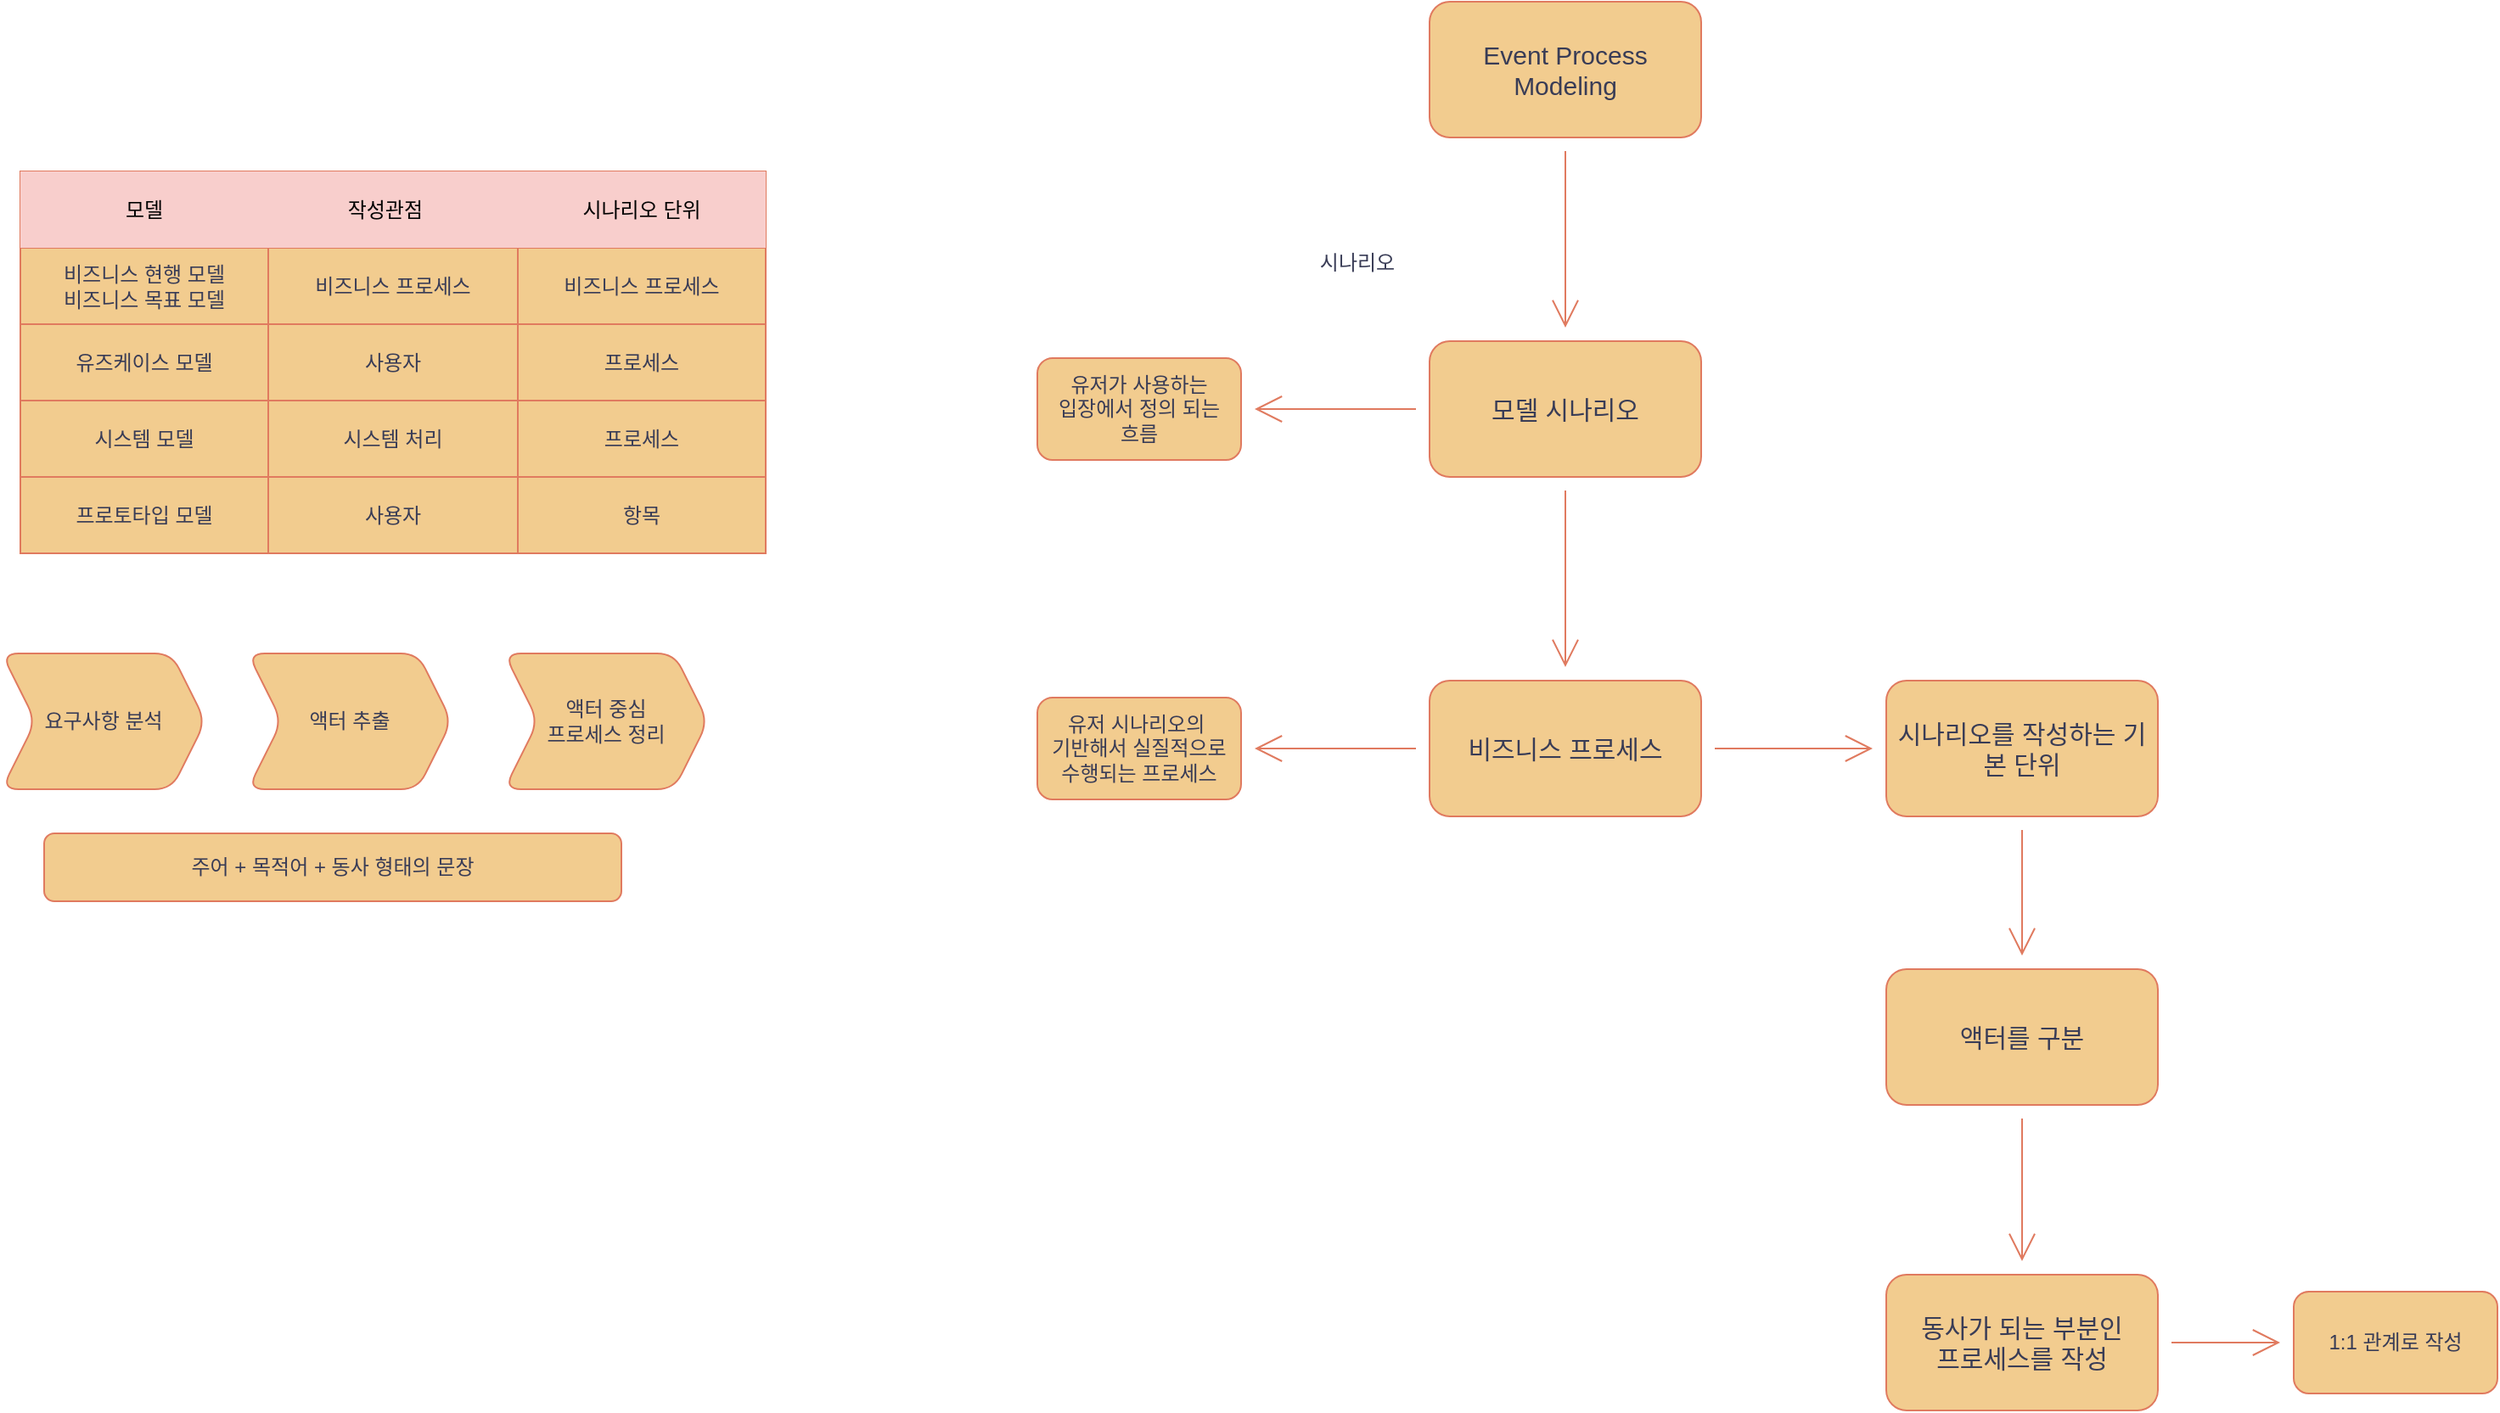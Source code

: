 <mxfile version="22.1.9" type="github">
  <diagram name="페이지-1" id="dvB39oBr4QtcS7D_-clN">
    <mxGraphModel dx="2809" dy="1081" grid="1" gridSize="10" guides="1" tooltips="1" connect="1" arrows="1" fold="1" page="0" pageScale="1" pageWidth="827" pageHeight="1169" math="0" shadow="0">
      <root>
        <mxCell id="0" />
        <mxCell id="1" parent="0" />
        <mxCell id="vL9_h5r1cBpTkOoQFscT-5" value="" style="edgeStyle=none;curved=1;rounded=0;orthogonalLoop=1;jettySize=auto;html=1;strokeColor=#E07A5F;fontFamily=Helvetica;fontSize=12;fontColor=default;endArrow=open;startSize=14;endSize=14;sourcePerimeterSpacing=8;targetPerimeterSpacing=8;labelBackgroundColor=none;" edge="1" parent="1" source="vL9_h5r1cBpTkOoQFscT-1" target="vL9_h5r1cBpTkOoQFscT-4">
          <mxGeometry relative="1" as="geometry" />
        </mxCell>
        <mxCell id="vL9_h5r1cBpTkOoQFscT-1" value="&lt;span style=&quot;font-size: 15px;&quot;&gt;Event Process&lt;br&gt;Modeling&lt;br&gt;&lt;/span&gt;" style="rounded=1;whiteSpace=wrap;html=1;labelBackgroundColor=none;fillColor=#F2CC8F;strokeColor=#E07A5F;fontColor=#393C56;" vertex="1" parent="1">
          <mxGeometry x="131" y="140" width="160" height="80" as="geometry" />
        </mxCell>
        <mxCell id="vL9_h5r1cBpTkOoQFscT-7" value="" style="edgeStyle=none;curved=1;rounded=0;orthogonalLoop=1;jettySize=auto;html=1;strokeColor=#E07A5F;fontFamily=Helvetica;fontSize=12;fontColor=default;endArrow=open;startSize=14;endSize=14;sourcePerimeterSpacing=8;targetPerimeterSpacing=8;labelBackgroundColor=none;" edge="1" parent="1" source="vL9_h5r1cBpTkOoQFscT-4" target="vL9_h5r1cBpTkOoQFscT-6">
          <mxGeometry relative="1" as="geometry" />
        </mxCell>
        <mxCell id="vL9_h5r1cBpTkOoQFscT-57" value="" style="edgeStyle=none;curved=1;rounded=0;orthogonalLoop=1;jettySize=auto;html=1;strokeColor=#E07A5F;fontFamily=Helvetica;fontSize=12;fontColor=#393C56;endArrow=open;startSize=14;endSize=14;sourcePerimeterSpacing=8;targetPerimeterSpacing=8;fillColor=#F2CC8F;" edge="1" parent="1" source="vL9_h5r1cBpTkOoQFscT-4" target="vL9_h5r1cBpTkOoQFscT-56">
          <mxGeometry relative="1" as="geometry" />
        </mxCell>
        <mxCell id="vL9_h5r1cBpTkOoQFscT-4" value="&lt;span style=&quot;font-size: 15px;&quot;&gt;모델 시나리오&lt;br&gt;&lt;/span&gt;" style="rounded=1;whiteSpace=wrap;html=1;labelBackgroundColor=none;fillColor=#F2CC8F;strokeColor=#E07A5F;fontColor=#393C56;" vertex="1" parent="1">
          <mxGeometry x="131" y="340" width="160" height="80" as="geometry" />
        </mxCell>
        <mxCell id="vL9_h5r1cBpTkOoQFscT-38" value="" style="edgeStyle=none;curved=1;rounded=0;orthogonalLoop=1;jettySize=auto;html=1;strokeColor=#E07A5F;fontFamily=Helvetica;fontSize=12;fontColor=#393C56;endArrow=open;startSize=14;endSize=14;sourcePerimeterSpacing=8;targetPerimeterSpacing=8;fillColor=#F2CC8F;" edge="1" parent="1" source="vL9_h5r1cBpTkOoQFscT-6" target="vL9_h5r1cBpTkOoQFscT-37">
          <mxGeometry relative="1" as="geometry" />
        </mxCell>
        <mxCell id="vL9_h5r1cBpTkOoQFscT-54" value="" style="edgeStyle=none;curved=1;rounded=0;orthogonalLoop=1;jettySize=auto;html=1;strokeColor=#E07A5F;fontFamily=Helvetica;fontSize=12;fontColor=#393C56;endArrow=open;startSize=14;endSize=14;sourcePerimeterSpacing=8;targetPerimeterSpacing=8;fillColor=#F2CC8F;" edge="1" parent="1" source="vL9_h5r1cBpTkOoQFscT-6" target="vL9_h5r1cBpTkOoQFscT-53">
          <mxGeometry relative="1" as="geometry" />
        </mxCell>
        <mxCell id="vL9_h5r1cBpTkOoQFscT-6" value="&lt;font style=&quot;font-size: 15px;&quot;&gt;비즈니스 프로세스&lt;/font&gt;" style="rounded=1;whiteSpace=wrap;html=1;labelBackgroundColor=none;fillColor=#F2CC8F;strokeColor=#E07A5F;fontColor=#393C56;" vertex="1" parent="1">
          <mxGeometry x="131" y="540" width="160" height="80" as="geometry" />
        </mxCell>
        <mxCell id="vL9_h5r1cBpTkOoQFscT-14" value="시나리오" style="text;html=1;align=center;verticalAlign=middle;resizable=0;points=[];autosize=1;strokeColor=none;fillColor=none;fontSize=12;fontFamily=Helvetica;fontColor=#393C56;" vertex="1" parent="1">
          <mxGeometry x="55" y="281" width="66" height="26" as="geometry" />
        </mxCell>
        <mxCell id="vL9_h5r1cBpTkOoQFscT-15" value="" style="shape=table;startSize=0;container=1;collapsible=0;childLayout=tableLayout;rounded=1;labelBackgroundColor=none;strokeColor=#E07A5F;align=center;verticalAlign=middle;fontFamily=Helvetica;fontSize=12;fontColor=#393C56;fillColor=#F2CC8F;html=1;" vertex="1" parent="1">
          <mxGeometry x="-699" y="240" width="439" height="225" as="geometry" />
        </mxCell>
        <mxCell id="vL9_h5r1cBpTkOoQFscT-16" value="" style="shape=tableRow;horizontal=0;startSize=0;swimlaneHead=0;swimlaneBody=0;strokeColor=inherit;top=0;left=0;bottom=0;right=0;collapsible=0;dropTarget=0;fillColor=none;points=[[0,0.5],[1,0.5]];portConstraint=eastwest;rounded=1;labelBackgroundColor=none;align=center;verticalAlign=middle;fontFamily=Helvetica;fontSize=12;fontColor=#393C56;html=1;" vertex="1" parent="vL9_h5r1cBpTkOoQFscT-15">
          <mxGeometry width="439" height="45" as="geometry" />
        </mxCell>
        <mxCell id="vL9_h5r1cBpTkOoQFscT-17" value="모델" style="shape=partialRectangle;html=1;whiteSpace=wrap;connectable=0;strokeColor=#b85450;overflow=hidden;fillColor=#f8cecc;top=0;left=0;bottom=0;right=0;pointerEvents=1;rounded=1;labelBackgroundColor=none;align=center;verticalAlign=middle;fontFamily=Helvetica;fontSize=12;" vertex="1" parent="vL9_h5r1cBpTkOoQFscT-16">
          <mxGeometry width="146" height="45" as="geometry">
            <mxRectangle width="146" height="45" as="alternateBounds" />
          </mxGeometry>
        </mxCell>
        <mxCell id="vL9_h5r1cBpTkOoQFscT-18" value="작성관점&lt;span style=&quot;white-space: pre;&quot;&gt;&#x9;&lt;/span&gt;" style="shape=partialRectangle;html=1;whiteSpace=wrap;connectable=0;strokeColor=#b85450;overflow=hidden;fillColor=#f8cecc;top=0;left=0;bottom=0;right=0;pointerEvents=1;rounded=1;labelBackgroundColor=none;align=center;verticalAlign=middle;fontFamily=Helvetica;fontSize=12;" vertex="1" parent="vL9_h5r1cBpTkOoQFscT-16">
          <mxGeometry x="146" width="147" height="45" as="geometry">
            <mxRectangle width="147" height="45" as="alternateBounds" />
          </mxGeometry>
        </mxCell>
        <mxCell id="vL9_h5r1cBpTkOoQFscT-19" value="시나리오 단위" style="shape=partialRectangle;html=1;whiteSpace=wrap;connectable=0;strokeColor=#b85450;overflow=hidden;fillColor=#f8cecc;top=0;left=0;bottom=0;right=0;pointerEvents=1;rounded=1;labelBackgroundColor=none;align=center;verticalAlign=middle;fontFamily=Helvetica;fontSize=12;" vertex="1" parent="vL9_h5r1cBpTkOoQFscT-16">
          <mxGeometry x="293" width="146" height="45" as="geometry">
            <mxRectangle width="146" height="45" as="alternateBounds" />
          </mxGeometry>
        </mxCell>
        <mxCell id="vL9_h5r1cBpTkOoQFscT-20" value="" style="shape=tableRow;horizontal=0;startSize=0;swimlaneHead=0;swimlaneBody=0;strokeColor=inherit;top=0;left=0;bottom=0;right=0;collapsible=0;dropTarget=0;fillColor=none;points=[[0,0.5],[1,0.5]];portConstraint=eastwest;rounded=1;labelBackgroundColor=none;align=center;verticalAlign=middle;fontFamily=Helvetica;fontSize=12;fontColor=#393C56;html=1;" vertex="1" parent="vL9_h5r1cBpTkOoQFscT-15">
          <mxGeometry y="45" width="439" height="45" as="geometry" />
        </mxCell>
        <mxCell id="vL9_h5r1cBpTkOoQFscT-21" value="비즈니스 현행 모델&lt;br&gt;비즈니스 목표 모델" style="shape=partialRectangle;html=1;whiteSpace=wrap;connectable=0;strokeColor=inherit;overflow=hidden;fillColor=none;top=0;left=0;bottom=0;right=0;pointerEvents=1;rounded=1;labelBackgroundColor=none;align=center;verticalAlign=middle;fontFamily=Helvetica;fontSize=12;fontColor=#393C56;" vertex="1" parent="vL9_h5r1cBpTkOoQFscT-20">
          <mxGeometry width="146" height="45" as="geometry">
            <mxRectangle width="146" height="45" as="alternateBounds" />
          </mxGeometry>
        </mxCell>
        <mxCell id="vL9_h5r1cBpTkOoQFscT-22" value="비즈니스 프로세스" style="shape=partialRectangle;html=1;whiteSpace=wrap;connectable=0;strokeColor=inherit;overflow=hidden;fillColor=none;top=0;left=0;bottom=0;right=0;pointerEvents=1;rounded=1;labelBackgroundColor=none;align=center;verticalAlign=middle;fontFamily=Helvetica;fontSize=12;fontColor=#393C56;" vertex="1" parent="vL9_h5r1cBpTkOoQFscT-20">
          <mxGeometry x="146" width="147" height="45" as="geometry">
            <mxRectangle width="147" height="45" as="alternateBounds" />
          </mxGeometry>
        </mxCell>
        <mxCell id="vL9_h5r1cBpTkOoQFscT-23" value="비즈니스 프로세스" style="shape=partialRectangle;html=1;whiteSpace=wrap;connectable=0;strokeColor=inherit;overflow=hidden;fillColor=none;top=0;left=0;bottom=0;right=0;pointerEvents=1;rounded=1;labelBackgroundColor=none;align=center;verticalAlign=middle;fontFamily=Helvetica;fontSize=12;fontColor=#393C56;" vertex="1" parent="vL9_h5r1cBpTkOoQFscT-20">
          <mxGeometry x="293" width="146" height="45" as="geometry">
            <mxRectangle width="146" height="45" as="alternateBounds" />
          </mxGeometry>
        </mxCell>
        <mxCell id="vL9_h5r1cBpTkOoQFscT-24" value="" style="shape=tableRow;horizontal=0;startSize=0;swimlaneHead=0;swimlaneBody=0;strokeColor=inherit;top=0;left=0;bottom=0;right=0;collapsible=0;dropTarget=0;fillColor=none;points=[[0,0.5],[1,0.5]];portConstraint=eastwest;rounded=1;labelBackgroundColor=none;align=center;verticalAlign=middle;fontFamily=Helvetica;fontSize=12;fontColor=#393C56;html=1;" vertex="1" parent="vL9_h5r1cBpTkOoQFscT-15">
          <mxGeometry y="90" width="439" height="45" as="geometry" />
        </mxCell>
        <mxCell id="vL9_h5r1cBpTkOoQFscT-25" value="유즈케이스 모델" style="shape=partialRectangle;html=1;whiteSpace=wrap;connectable=0;strokeColor=inherit;overflow=hidden;fillColor=none;top=0;left=0;bottom=0;right=0;pointerEvents=1;rounded=1;labelBackgroundColor=none;align=center;verticalAlign=middle;fontFamily=Helvetica;fontSize=12;fontColor=#393C56;" vertex="1" parent="vL9_h5r1cBpTkOoQFscT-24">
          <mxGeometry width="146" height="45" as="geometry">
            <mxRectangle width="146" height="45" as="alternateBounds" />
          </mxGeometry>
        </mxCell>
        <mxCell id="vL9_h5r1cBpTkOoQFscT-26" value="사용자" style="shape=partialRectangle;html=1;whiteSpace=wrap;connectable=0;strokeColor=inherit;overflow=hidden;fillColor=none;top=0;left=0;bottom=0;right=0;pointerEvents=1;rounded=1;labelBackgroundColor=none;align=center;verticalAlign=middle;fontFamily=Helvetica;fontSize=12;fontColor=#393C56;" vertex="1" parent="vL9_h5r1cBpTkOoQFscT-24">
          <mxGeometry x="146" width="147" height="45" as="geometry">
            <mxRectangle width="147" height="45" as="alternateBounds" />
          </mxGeometry>
        </mxCell>
        <mxCell id="vL9_h5r1cBpTkOoQFscT-27" value="프로세스" style="shape=partialRectangle;html=1;whiteSpace=wrap;connectable=0;strokeColor=inherit;overflow=hidden;fillColor=none;top=0;left=0;bottom=0;right=0;pointerEvents=1;rounded=1;labelBackgroundColor=none;align=center;verticalAlign=middle;fontFamily=Helvetica;fontSize=12;fontColor=#393C56;" vertex="1" parent="vL9_h5r1cBpTkOoQFscT-24">
          <mxGeometry x="293" width="146" height="45" as="geometry">
            <mxRectangle width="146" height="45" as="alternateBounds" />
          </mxGeometry>
        </mxCell>
        <mxCell id="vL9_h5r1cBpTkOoQFscT-28" value="" style="shape=tableRow;horizontal=0;startSize=0;swimlaneHead=0;swimlaneBody=0;strokeColor=inherit;top=0;left=0;bottom=0;right=0;collapsible=0;dropTarget=0;fillColor=none;points=[[0,0.5],[1,0.5]];portConstraint=eastwest;rounded=1;labelBackgroundColor=none;align=center;verticalAlign=middle;fontFamily=Helvetica;fontSize=12;fontColor=#393C56;html=1;" vertex="1" parent="vL9_h5r1cBpTkOoQFscT-15">
          <mxGeometry y="135" width="439" height="45" as="geometry" />
        </mxCell>
        <mxCell id="vL9_h5r1cBpTkOoQFscT-29" value="시스템 모델" style="shape=partialRectangle;html=1;whiteSpace=wrap;connectable=0;strokeColor=inherit;overflow=hidden;fillColor=none;top=0;left=0;bottom=0;right=0;pointerEvents=1;rounded=1;labelBackgroundColor=none;align=center;verticalAlign=middle;fontFamily=Helvetica;fontSize=12;fontColor=#393C56;" vertex="1" parent="vL9_h5r1cBpTkOoQFscT-28">
          <mxGeometry width="146" height="45" as="geometry">
            <mxRectangle width="146" height="45" as="alternateBounds" />
          </mxGeometry>
        </mxCell>
        <mxCell id="vL9_h5r1cBpTkOoQFscT-30" value="시스템 처리" style="shape=partialRectangle;html=1;whiteSpace=wrap;connectable=0;strokeColor=inherit;overflow=hidden;fillColor=none;top=0;left=0;bottom=0;right=0;pointerEvents=1;rounded=1;labelBackgroundColor=none;align=center;verticalAlign=middle;fontFamily=Helvetica;fontSize=12;fontColor=#393C56;" vertex="1" parent="vL9_h5r1cBpTkOoQFscT-28">
          <mxGeometry x="146" width="147" height="45" as="geometry">
            <mxRectangle width="147" height="45" as="alternateBounds" />
          </mxGeometry>
        </mxCell>
        <mxCell id="vL9_h5r1cBpTkOoQFscT-31" value="프로세스" style="shape=partialRectangle;html=1;whiteSpace=wrap;connectable=0;strokeColor=inherit;overflow=hidden;fillColor=none;top=0;left=0;bottom=0;right=0;pointerEvents=1;rounded=1;labelBackgroundColor=none;align=center;verticalAlign=middle;fontFamily=Helvetica;fontSize=12;fontColor=#393C56;" vertex="1" parent="vL9_h5r1cBpTkOoQFscT-28">
          <mxGeometry x="293" width="146" height="45" as="geometry">
            <mxRectangle width="146" height="45" as="alternateBounds" />
          </mxGeometry>
        </mxCell>
        <mxCell id="vL9_h5r1cBpTkOoQFscT-32" style="shape=tableRow;horizontal=0;startSize=0;swimlaneHead=0;swimlaneBody=0;strokeColor=inherit;top=0;left=0;bottom=0;right=0;collapsible=0;dropTarget=0;fillColor=none;points=[[0,0.5],[1,0.5]];portConstraint=eastwest;rounded=1;labelBackgroundColor=none;align=center;verticalAlign=middle;fontFamily=Helvetica;fontSize=12;fontColor=#393C56;html=1;" vertex="1" parent="vL9_h5r1cBpTkOoQFscT-15">
          <mxGeometry y="180" width="439" height="45" as="geometry" />
        </mxCell>
        <mxCell id="vL9_h5r1cBpTkOoQFscT-33" value="프로토타입 모델" style="shape=partialRectangle;html=1;whiteSpace=wrap;connectable=0;strokeColor=inherit;overflow=hidden;fillColor=none;top=0;left=0;bottom=0;right=0;pointerEvents=1;rounded=1;labelBackgroundColor=none;align=center;verticalAlign=middle;fontFamily=Helvetica;fontSize=12;fontColor=#393C56;" vertex="1" parent="vL9_h5r1cBpTkOoQFscT-32">
          <mxGeometry width="146" height="45" as="geometry">
            <mxRectangle width="146" height="45" as="alternateBounds" />
          </mxGeometry>
        </mxCell>
        <mxCell id="vL9_h5r1cBpTkOoQFscT-34" value="사용자" style="shape=partialRectangle;html=1;whiteSpace=wrap;connectable=0;strokeColor=inherit;overflow=hidden;fillColor=none;top=0;left=0;bottom=0;right=0;pointerEvents=1;rounded=1;labelBackgroundColor=none;align=center;verticalAlign=middle;fontFamily=Helvetica;fontSize=12;fontColor=#393C56;" vertex="1" parent="vL9_h5r1cBpTkOoQFscT-32">
          <mxGeometry x="146" width="147" height="45" as="geometry">
            <mxRectangle width="147" height="45" as="alternateBounds" />
          </mxGeometry>
        </mxCell>
        <mxCell id="vL9_h5r1cBpTkOoQFscT-35" value="항목" style="shape=partialRectangle;html=1;whiteSpace=wrap;connectable=0;strokeColor=inherit;overflow=hidden;fillColor=none;top=0;left=0;bottom=0;right=0;pointerEvents=1;rounded=1;labelBackgroundColor=none;align=center;verticalAlign=middle;fontFamily=Helvetica;fontSize=12;fontColor=#393C56;" vertex="1" parent="vL9_h5r1cBpTkOoQFscT-32">
          <mxGeometry x="293" width="146" height="45" as="geometry">
            <mxRectangle width="146" height="45" as="alternateBounds" />
          </mxGeometry>
        </mxCell>
        <mxCell id="vL9_h5r1cBpTkOoQFscT-44" value="" style="edgeStyle=none;curved=1;rounded=0;orthogonalLoop=1;jettySize=auto;html=1;strokeColor=#E07A5F;fontFamily=Helvetica;fontSize=12;fontColor=#393C56;endArrow=open;startSize=14;endSize=14;sourcePerimeterSpacing=8;targetPerimeterSpacing=8;fillColor=#F2CC8F;" edge="1" parent="1" source="vL9_h5r1cBpTkOoQFscT-37" target="vL9_h5r1cBpTkOoQFscT-43">
          <mxGeometry relative="1" as="geometry" />
        </mxCell>
        <mxCell id="vL9_h5r1cBpTkOoQFscT-37" value="&lt;font style=&quot;font-size: 15px;&quot;&gt;시나리오를 작성하는 기본 단위&lt;/font&gt;" style="rounded=1;whiteSpace=wrap;html=1;labelBackgroundColor=none;fillColor=#F2CC8F;strokeColor=#E07A5F;fontColor=#393C56;" vertex="1" parent="1">
          <mxGeometry x="400" y="540" width="160" height="80" as="geometry" />
        </mxCell>
        <mxCell id="vL9_h5r1cBpTkOoQFscT-39" value="요구사항 분석" style="shape=step;perimeter=stepPerimeter;whiteSpace=wrap;html=1;fixedSize=1;rounded=1;labelBackgroundColor=none;strokeColor=#E07A5F;align=center;verticalAlign=middle;fontFamily=Helvetica;fontSize=12;fontColor=#393C56;fillColor=#F2CC8F;" vertex="1" parent="1">
          <mxGeometry x="-710" y="524" width="120" height="80" as="geometry" />
        </mxCell>
        <mxCell id="vL9_h5r1cBpTkOoQFscT-40" value="액터 추출" style="shape=step;perimeter=stepPerimeter;whiteSpace=wrap;html=1;fixedSize=1;rounded=1;labelBackgroundColor=none;strokeColor=#E07A5F;align=center;verticalAlign=middle;fontFamily=Helvetica;fontSize=12;fontColor=#393C56;fillColor=#F2CC8F;" vertex="1" parent="1">
          <mxGeometry x="-565" y="524" width="120" height="80" as="geometry" />
        </mxCell>
        <mxCell id="vL9_h5r1cBpTkOoQFscT-41" value="액터 중심&lt;br&gt;프로세스 정리" style="shape=step;perimeter=stepPerimeter;whiteSpace=wrap;html=1;fixedSize=1;rounded=1;labelBackgroundColor=none;strokeColor=#E07A5F;align=center;verticalAlign=middle;fontFamily=Helvetica;fontSize=12;fontColor=#393C56;fillColor=#F2CC8F;" vertex="1" parent="1">
          <mxGeometry x="-414" y="524" width="120" height="80" as="geometry" />
        </mxCell>
        <mxCell id="vL9_h5r1cBpTkOoQFscT-42" value="주어 + 목적어 + 동사 형태의 문장" style="whiteSpace=wrap;html=1;rounded=1;labelBackgroundColor=none;strokeColor=#E07A5F;align=center;verticalAlign=middle;fontFamily=Helvetica;fontSize=12;fontColor=#393C56;fillColor=#F2CC8F;" vertex="1" parent="1">
          <mxGeometry x="-685" y="630" width="340" height="40" as="geometry" />
        </mxCell>
        <mxCell id="vL9_h5r1cBpTkOoQFscT-47" value="" style="edgeStyle=none;curved=1;rounded=0;orthogonalLoop=1;jettySize=auto;html=1;strokeColor=#E07A5F;fontFamily=Helvetica;fontSize=12;fontColor=#393C56;endArrow=open;startSize=14;endSize=14;sourcePerimeterSpacing=8;targetPerimeterSpacing=8;fillColor=#F2CC8F;" edge="1" parent="1" source="vL9_h5r1cBpTkOoQFscT-43" target="vL9_h5r1cBpTkOoQFscT-46">
          <mxGeometry relative="1" as="geometry" />
        </mxCell>
        <mxCell id="vL9_h5r1cBpTkOoQFscT-43" value="&lt;span style=&quot;font-size: 15px;&quot;&gt;액터를 구분&lt;/span&gt;" style="rounded=1;whiteSpace=wrap;html=1;labelBackgroundColor=none;fillColor=#F2CC8F;strokeColor=#E07A5F;fontColor=#393C56;" vertex="1" parent="1">
          <mxGeometry x="400" y="710" width="160" height="80" as="geometry" />
        </mxCell>
        <mxCell id="vL9_h5r1cBpTkOoQFscT-51" value="" style="edgeStyle=none;curved=1;rounded=0;orthogonalLoop=1;jettySize=auto;html=1;strokeColor=#E07A5F;fontFamily=Helvetica;fontSize=12;fontColor=#393C56;endArrow=open;startSize=14;endSize=14;sourcePerimeterSpacing=8;targetPerimeterSpacing=8;fillColor=#F2CC8F;" edge="1" parent="1" source="vL9_h5r1cBpTkOoQFscT-46" target="vL9_h5r1cBpTkOoQFscT-50">
          <mxGeometry relative="1" as="geometry" />
        </mxCell>
        <mxCell id="vL9_h5r1cBpTkOoQFscT-46" value="&lt;span style=&quot;font-size: 15px;&quot;&gt;동사가 되는 부분인&lt;br&gt;프로세스를 작성&lt;br&gt;&lt;/span&gt;" style="rounded=1;whiteSpace=wrap;html=1;labelBackgroundColor=none;fillColor=#F2CC8F;strokeColor=#E07A5F;fontColor=#393C56;" vertex="1" parent="1">
          <mxGeometry x="400" y="890" width="160" height="80" as="geometry" />
        </mxCell>
        <mxCell id="vL9_h5r1cBpTkOoQFscT-50" value="1:1 관계로 작성" style="whiteSpace=wrap;html=1;fillColor=#F2CC8F;strokeColor=#E07A5F;fontColor=#393C56;rounded=1;labelBackgroundColor=none;" vertex="1" parent="1">
          <mxGeometry x="640" y="900" width="120" height="60" as="geometry" />
        </mxCell>
        <mxCell id="vL9_h5r1cBpTkOoQFscT-53" value="&lt;font style=&quot;font-size: 12px;&quot;&gt;유저 시나리오의&amp;nbsp;&lt;br style=&quot;border-color: var(--border-color);&quot;&gt;기반해서 실질적으로&lt;br style=&quot;border-color: var(--border-color);&quot;&gt;수행되는 프로세스&lt;/font&gt;" style="whiteSpace=wrap;html=1;fillColor=#F2CC8F;strokeColor=#E07A5F;fontColor=#393C56;rounded=1;labelBackgroundColor=none;" vertex="1" parent="1">
          <mxGeometry x="-100" y="550" width="120" height="60" as="geometry" />
        </mxCell>
        <mxCell id="vL9_h5r1cBpTkOoQFscT-56" value="&lt;font style=&quot;font-size: 12px;&quot;&gt;&lt;span style=&quot;color: rgb(57, 60, 86); font-family: Helvetica; font-style: normal; font-variant-ligatures: normal; font-variant-caps: normal; font-weight: 400; letter-spacing: normal; orphans: 2; text-align: center; text-indent: 0px; text-transform: none; widows: 2; word-spacing: 0px; -webkit-text-stroke-width: 0px; text-decoration-thickness: initial; text-decoration-style: initial; text-decoration-color: initial; float: none; display: inline !important;&quot;&gt;유저가 사용하는&lt;/span&gt;&lt;br style=&quot;border-color: var(--border-color); color: rgb(57, 60, 86); font-family: Helvetica; font-style: normal; font-variant-ligatures: normal; font-variant-caps: normal; font-weight: 400; letter-spacing: normal; orphans: 2; text-align: center; text-indent: 0px; text-transform: none; widows: 2; word-spacing: 0px; -webkit-text-stroke-width: 0px; text-decoration-thickness: initial; text-decoration-style: initial; text-decoration-color: initial;&quot;&gt;&lt;span style=&quot;color: rgb(57, 60, 86); font-family: Helvetica; font-style: normal; font-variant-ligatures: normal; font-variant-caps: normal; font-weight: 400; letter-spacing: normal; orphans: 2; text-align: center; text-indent: 0px; text-transform: none; widows: 2; word-spacing: 0px; -webkit-text-stroke-width: 0px; text-decoration-thickness: initial; text-decoration-style: initial; text-decoration-color: initial; float: none; display: inline !important;&quot;&gt;입장에서 정의 되는&lt;/span&gt;&lt;br style=&quot;border-color: var(--border-color); color: rgb(57, 60, 86); font-family: Helvetica; font-style: normal; font-variant-ligatures: normal; font-variant-caps: normal; font-weight: 400; letter-spacing: normal; orphans: 2; text-align: center; text-indent: 0px; text-transform: none; widows: 2; word-spacing: 0px; -webkit-text-stroke-width: 0px; text-decoration-thickness: initial; text-decoration-style: initial; text-decoration-color: initial;&quot;&gt;&lt;span style=&quot;color: rgb(57, 60, 86); font-family: Helvetica; font-style: normal; font-variant-ligatures: normal; font-variant-caps: normal; font-weight: 400; letter-spacing: normal; orphans: 2; text-align: center; text-indent: 0px; text-transform: none; widows: 2; word-spacing: 0px; -webkit-text-stroke-width: 0px; text-decoration-thickness: initial; text-decoration-style: initial; text-decoration-color: initial; float: none; display: inline !important;&quot;&gt;흐름&lt;/span&gt;&lt;br&gt;&lt;/font&gt;" style="whiteSpace=wrap;html=1;fillColor=#F2CC8F;strokeColor=#E07A5F;fontColor=#393C56;rounded=1;labelBackgroundColor=none;" vertex="1" parent="1">
          <mxGeometry x="-100" y="350" width="120" height="60" as="geometry" />
        </mxCell>
      </root>
    </mxGraphModel>
  </diagram>
</mxfile>
